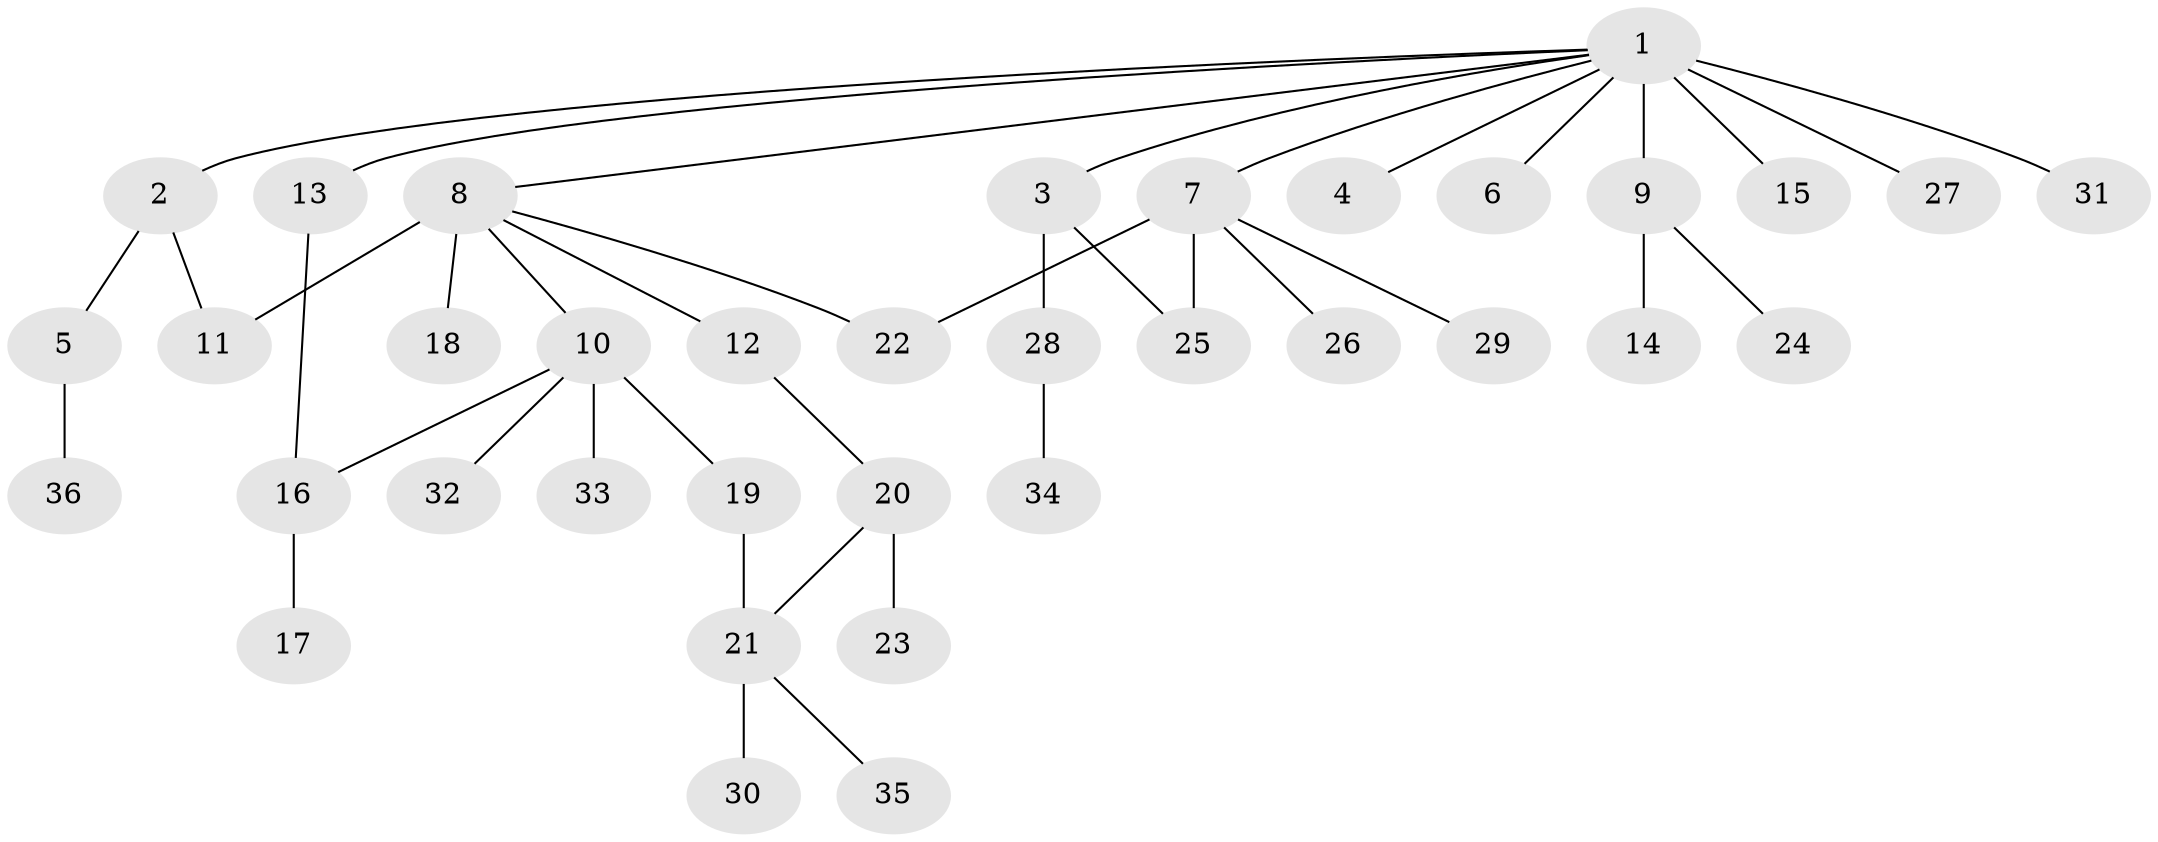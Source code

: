 // original degree distribution, {16: 0.011111111111111112, 5: 0.022222222222222223, 4: 0.03333333333333333, 2: 0.16666666666666666, 3: 0.07777777777777778, 1: 0.6333333333333333, 6: 0.022222222222222223, 12: 0.011111111111111112, 10: 0.011111111111111112, 8: 0.011111111111111112}
// Generated by graph-tools (version 1.1) at 2025/50/03/04/25 22:50:21]
// undirected, 36 vertices, 40 edges
graph export_dot {
  node [color=gray90,style=filled];
  1;
  2;
  3;
  4;
  5;
  6;
  7;
  8;
  9;
  10;
  11;
  12;
  13;
  14;
  15;
  16;
  17;
  18;
  19;
  20;
  21;
  22;
  23;
  24;
  25;
  26;
  27;
  28;
  29;
  30;
  31;
  32;
  33;
  34;
  35;
  36;
  1 -- 2 [weight=1.0];
  1 -- 3 [weight=1.0];
  1 -- 4 [weight=1.0];
  1 -- 6 [weight=1.0];
  1 -- 7 [weight=1.0];
  1 -- 8 [weight=1.0];
  1 -- 9 [weight=1.0];
  1 -- 13 [weight=1.0];
  1 -- 15 [weight=5.0];
  1 -- 27 [weight=1.0];
  1 -- 31 [weight=1.0];
  2 -- 5 [weight=1.0];
  2 -- 11 [weight=1.0];
  3 -- 25 [weight=1.0];
  3 -- 28 [weight=1.0];
  5 -- 36 [weight=1.0];
  7 -- 22 [weight=1.0];
  7 -- 25 [weight=1.0];
  7 -- 26 [weight=1.0];
  7 -- 29 [weight=1.0];
  8 -- 10 [weight=1.0];
  8 -- 11 [weight=6.0];
  8 -- 12 [weight=1.0];
  8 -- 18 [weight=1.0];
  8 -- 22 [weight=1.0];
  9 -- 14 [weight=1.0];
  9 -- 24 [weight=1.0];
  10 -- 16 [weight=1.0];
  10 -- 19 [weight=1.0];
  10 -- 32 [weight=1.0];
  10 -- 33 [weight=1.0];
  12 -- 20 [weight=1.0];
  13 -- 16 [weight=1.0];
  16 -- 17 [weight=7.0];
  19 -- 21 [weight=1.0];
  20 -- 21 [weight=1.0];
  20 -- 23 [weight=1.0];
  21 -- 30 [weight=4.0];
  21 -- 35 [weight=1.0];
  28 -- 34 [weight=1.0];
}

